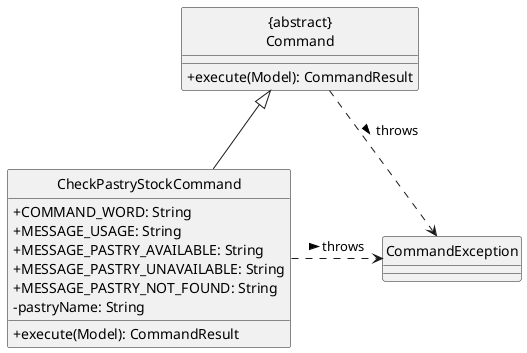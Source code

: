 @startuml
hide circle
skinparam classAttributeIconSize 0

' Abstract command class
Class "{abstract}\nCommand" as Command {
  +execute(Model): CommandResult
}

' CheckPastryStockCommand class with attributes and methods
Class CheckPastryStockCommand {
  +COMMAND_WORD: String
  +MESSAGE_USAGE: String
  +MESSAGE_PASTRY_AVAILABLE: String
  +MESSAGE_PASTRY_UNAVAILABLE: String
  +MESSAGE_PASTRY_NOT_FOUND: String
  -pastryName: String
  +execute(Model): CommandResult
}

' CommandException class
Class CommandException

' Relationships
CheckPastryStockCommand -up-|> Command
Command ..> CommandException: throws >
CheckPastryStockCommand .right.> CommandException: throws >

@enduml